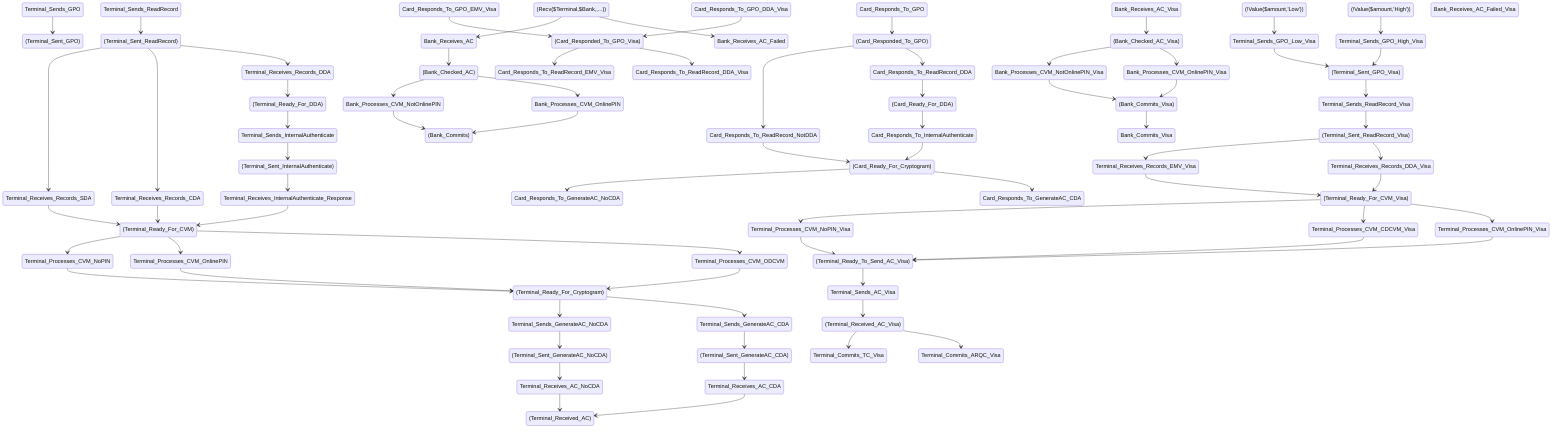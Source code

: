 stateDiagram-v2
  Terminal_Sends_GPO --> (Terminal_Sent_GPO)

  Card_Responds_To_GPO --> (Card_Responded_To_GPO)

  Terminal_Sends_ReadRecord --> (Terminal_Sent_ReadRecord)

  (Card_Responded_To_GPO) --> Card_Responds_To_ReadRecord_NotDDA
  Card_Responds_To_ReadRecord_NotDDA --> (Card_Ready_For_Cryptogram)

  (Card_Responded_To_GPO) --> Card_Responds_To_ReadRecord_DDA
  Card_Responds_To_ReadRecord_DDA --> (Card_Ready_For_DDA)

  (Terminal_Sent_ReadRecord) --> Terminal_Receives_Records_SDA
  Terminal_Receives_Records_SDA --> (Terminal_Ready_For_CVM)

  (Terminal_Sent_ReadRecord) --> Terminal_Receives_Records_CDA
  Terminal_Receives_Records_CDA --> (Terminal_Ready_For_CVM)

  (Terminal_Sent_ReadRecord) --> Terminal_Receives_Records_DDA
  Terminal_Receives_Records_DDA --> (Terminal_Ready_For_DDA)

  (Terminal_Ready_For_DDA) --> Terminal_Sends_InternalAuthenticate
  Terminal_Sends_InternalAuthenticate --> (Terminal_Sent_InternalAuthenticate)

  (Card_Ready_For_DDA) --> Card_Responds_To_InternalAuthenticate
  Card_Responds_To_InternalAuthenticate --> (Card_Ready_For_Cryptogram)

  (Terminal_Sent_InternalAuthenticate) --> Terminal_Receives_InternalAuthenticate_Response
  Terminal_Receives_InternalAuthenticate_Response --> (Terminal_Ready_For_CVM)

  (Terminal_Ready_For_CVM) --> Terminal_Processes_CVM_NoPIN
  Terminal_Processes_CVM_NoPIN --> (Terminal_Ready_For_Cryptogram)

  (Terminal_Ready_For_CVM) --> Terminal_Processes_CVM_OnlinePIN
  Terminal_Processes_CVM_OnlinePIN --> (Terminal_Ready_For_Cryptogram)

  (Terminal_Ready_For_CVM) --> Terminal_Processes_CVM_ODCVM
  Terminal_Processes_CVM_ODCVM --> (Terminal_Ready_For_Cryptogram)

  (Terminal_Ready_For_Cryptogram) --> Terminal_Sends_GenerateAC_NoCDA
  Terminal_Sends_GenerateAC_NoCDA --> (Terminal_Sent_GenerateAC_NoCDA)

  (Terminal_Ready_For_Cryptogram) --> Terminal_Sends_GenerateAC_CDA
  Terminal_Sends_GenerateAC_CDA --> (Terminal_Sent_GenerateAC_CDA)

  (Card_Ready_For_Cryptogram) --> Card_Responds_To_GenerateAC_NoCDA

  (Card_Ready_For_Cryptogram) --> Card_Responds_To_GenerateAC_CDA

  (Terminal_Sent_GenerateAC_NoCDA) --> Terminal_Receives_AC_NoCDA
  Terminal_Receives_AC_NoCDA --> (Terminal_Received_AC)

  (Terminal_Sent_GenerateAC_CDA) --> Terminal_Receives_AC_CDA
  Terminal_Receives_AC_CDA --> (Terminal_Received_AC)

  (Recv($Terminal,$Bank,<channelID,'Mastercard','1'>,...)) --> Bank_Receives_AC
  Bank_Receives_AC --> (Bank_Checked_AC)

  (Recv($Terminal,$Bank,<channelID,'Mastercard','1'>,...)) --> Bank_Receives_AC_Failed

  (Bank_Checked_AC) --> Bank_Processes_CVM_NotOnlinePIN
  Bank_Processes_CVM_NotOnlinePIN --> (Bank_Commits)

  (Bank_Checked_AC) --> Bank_Processes_CVM_OnlinePIN
  Bank_Processes_CVM_OnlinePIN --> (Bank_Commits)

  (!Value($amount,'Low')) --> Terminal_Sends_GPO_Low_Visa
  Terminal_Sends_GPO_Low_Visa --> (Terminal_Sent_GPO_Visa)

  (!Value($amount,'High')) --> Terminal_Sends_GPO_High_Visa
  Terminal_Sends_GPO_High_Visa --> (Terminal_Sent_GPO_Visa)

  Card_Responds_To_GPO_EMV_Visa --> (Card_Responded_To_GPO_Visa)

  Card_Responds_To_GPO_DDA_Visa --> (Card_Responded_To_GPO_Visa)

  (Terminal_Sent_GPO_Visa) --> Terminal_Sends_ReadRecord_Visa
  Terminal_Sends_ReadRecord_Visa --> (Terminal_Sent_ReadRecord_Visa)

  (Card_Responded_To_GPO_Visa) --> Card_Responds_To_ReadRecord_EMV_Visa

  (Card_Responded_To_GPO_Visa) --> Card_Responds_To_ReadRecord_DDA_Visa

  (Terminal_Sent_ReadRecord_Visa) --> Terminal_Receives_Records_EMV_Visa
  Terminal_Receives_Records_EMV_Visa --> (Terminal_Ready_For_CVM_Visa)

  (Terminal_Sent_ReadRecord_Visa) --> Terminal_Receives_Records_DDA_Visa
  Terminal_Receives_Records_DDA_Visa --> (Terminal_Ready_For_CVM_Visa)

  (Terminal_Ready_For_CVM_Visa) --> Terminal_Processes_CVM_NoPIN_Visa
  Terminal_Processes_CVM_NoPIN_Visa --> (Terminal_Ready_To_Send_AC_Visa)

  (Terminal_Ready_For_CVM_Visa) --> Terminal_Processes_CVM_CDCVM_Visa
  Terminal_Processes_CVM_CDCVM_Visa --> (Terminal_Ready_To_Send_AC_Visa)

  (Terminal_Ready_For_CVM_Visa) --> Terminal_Processes_CVM_OnlinePIN_Visa
  Terminal_Processes_CVM_OnlinePIN_Visa --> (Terminal_Ready_To_Send_AC_Visa)

  (Terminal_Ready_To_Send_AC_Visa) --> Terminal_Sends_AC_Visa
  Terminal_Sends_AC_Visa --> (Terminal_Received_AC_Visa)

  (Terminal_Received_AC_Visa) --> Terminal_Commits_TC_Visa

  Bank_Receives_AC_Visa --> (Bank_Checked_AC_Visa)

  Bank_Receives_AC_Failed_Visa

  (Bank_Checked_AC_Visa) --> Bank_Processes_CVM_NotOnlinePIN_Visa
  Bank_Processes_CVM_NotOnlinePIN_Visa --> (Bank_Commits_Visa)

  (Bank_Commits_Visa) --> Bank_Commits_Visa

  (Bank_Checked_AC_Visa) --> Bank_Processes_CVM_OnlinePIN_Visa
  Bank_Processes_CVM_OnlinePIN_Visa --> (Bank_Commits_Visa)

  (Terminal_Received_AC_Visa) --> Terminal_Commits_ARQC_Visa